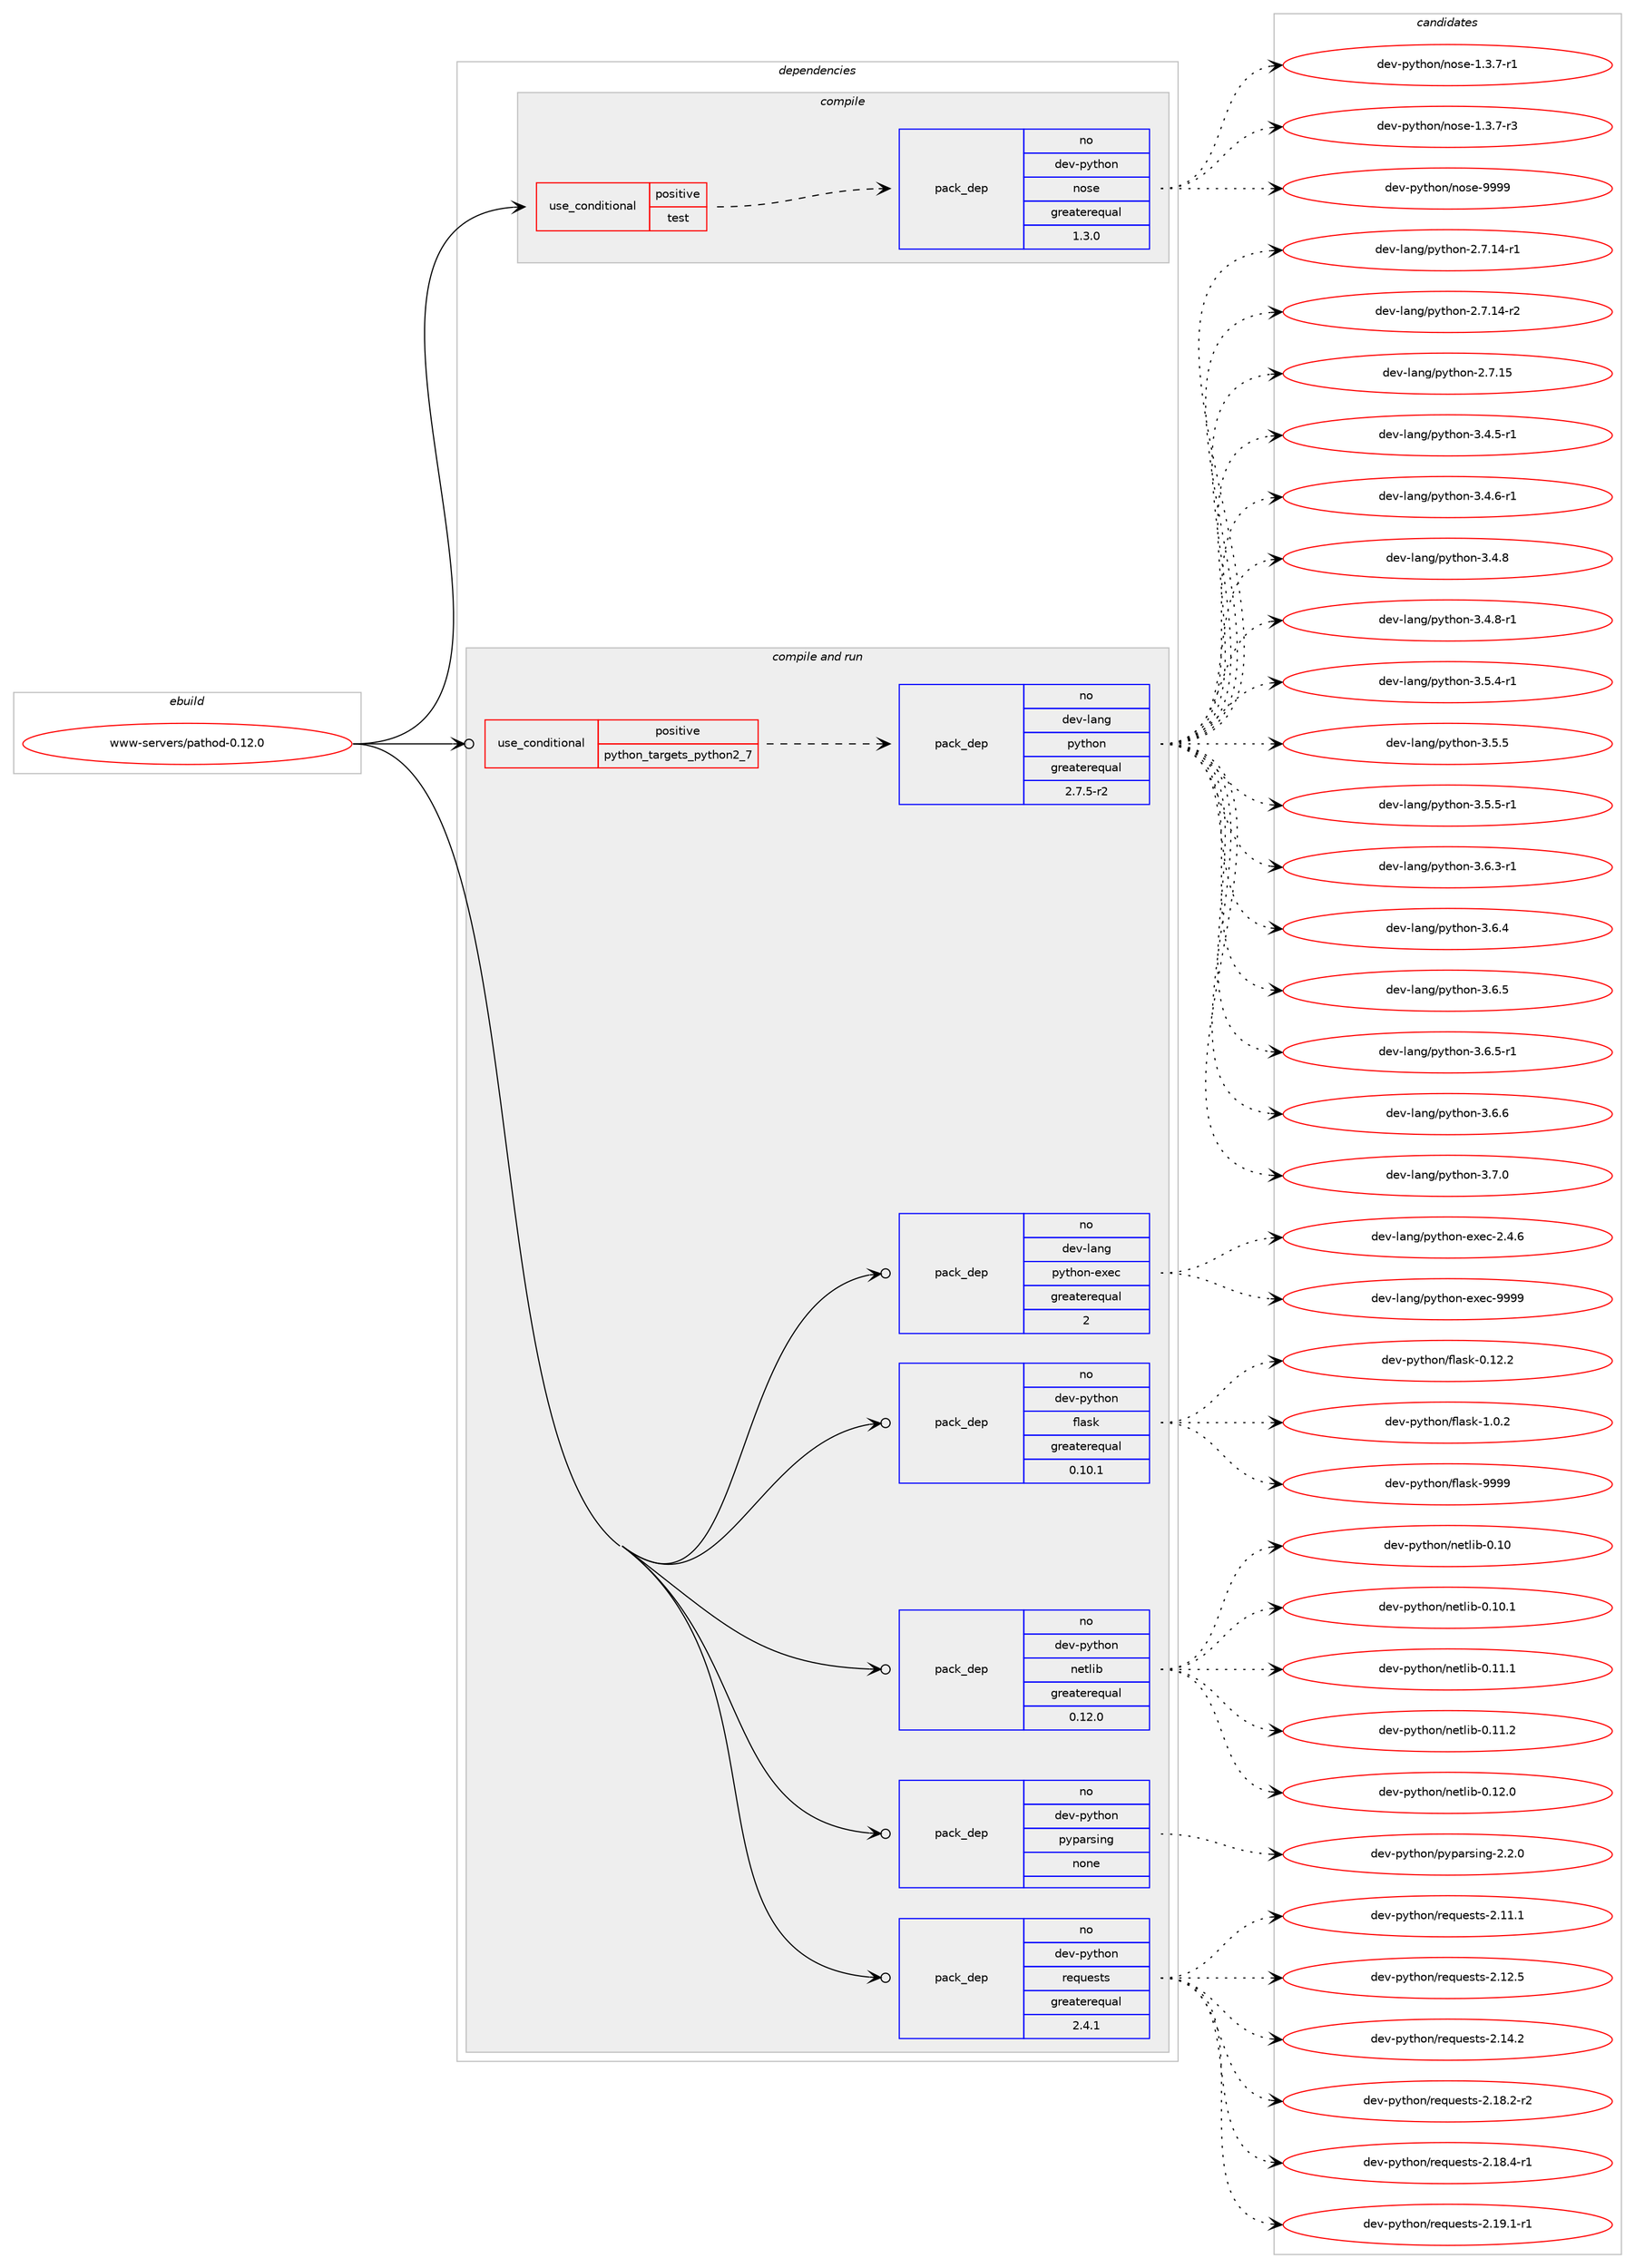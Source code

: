 digraph prolog {

# *************
# Graph options
# *************

newrank=true;
concentrate=true;
compound=true;
graph [rankdir=LR,fontname=Helvetica,fontsize=10,ranksep=1.5];#, ranksep=2.5, nodesep=0.2];
edge  [arrowhead=vee];
node  [fontname=Helvetica,fontsize=10];

# **********
# The ebuild
# **********

subgraph cluster_leftcol {
color=gray;
rank=same;
label=<<i>ebuild</i>>;
id [label="www-servers/pathod-0.12.0", color=red, width=4, href="../www-servers/pathod-0.12.0.svg"];
}

# ****************
# The dependencies
# ****************

subgraph cluster_midcol {
color=gray;
label=<<i>dependencies</i>>;
subgraph cluster_compile {
fillcolor="#eeeeee";
style=filled;
label=<<i>compile</i>>;
subgraph cond3908 {
dependency18242 [label=<<TABLE BORDER="0" CELLBORDER="1" CELLSPACING="0" CELLPADDING="4"><TR><TD ROWSPAN="3" CELLPADDING="10">use_conditional</TD></TR><TR><TD>positive</TD></TR><TR><TD>test</TD></TR></TABLE>>, shape=none, color=red];
subgraph pack13989 {
dependency18243 [label=<<TABLE BORDER="0" CELLBORDER="1" CELLSPACING="0" CELLPADDING="4" WIDTH="220"><TR><TD ROWSPAN="6" CELLPADDING="30">pack_dep</TD></TR><TR><TD WIDTH="110">no</TD></TR><TR><TD>dev-python</TD></TR><TR><TD>nose</TD></TR><TR><TD>greaterequal</TD></TR><TR><TD>1.3.0</TD></TR></TABLE>>, shape=none, color=blue];
}
dependency18242:e -> dependency18243:w [weight=20,style="dashed",arrowhead="vee"];
}
id:e -> dependency18242:w [weight=20,style="solid",arrowhead="vee"];
}
subgraph cluster_compileandrun {
fillcolor="#eeeeee";
style=filled;
label=<<i>compile and run</i>>;
subgraph cond3909 {
dependency18244 [label=<<TABLE BORDER="0" CELLBORDER="1" CELLSPACING="0" CELLPADDING="4"><TR><TD ROWSPAN="3" CELLPADDING="10">use_conditional</TD></TR><TR><TD>positive</TD></TR><TR><TD>python_targets_python2_7</TD></TR></TABLE>>, shape=none, color=red];
subgraph pack13990 {
dependency18245 [label=<<TABLE BORDER="0" CELLBORDER="1" CELLSPACING="0" CELLPADDING="4" WIDTH="220"><TR><TD ROWSPAN="6" CELLPADDING="30">pack_dep</TD></TR><TR><TD WIDTH="110">no</TD></TR><TR><TD>dev-lang</TD></TR><TR><TD>python</TD></TR><TR><TD>greaterequal</TD></TR><TR><TD>2.7.5-r2</TD></TR></TABLE>>, shape=none, color=blue];
}
dependency18244:e -> dependency18245:w [weight=20,style="dashed",arrowhead="vee"];
}
id:e -> dependency18244:w [weight=20,style="solid",arrowhead="odotvee"];
subgraph pack13991 {
dependency18246 [label=<<TABLE BORDER="0" CELLBORDER="1" CELLSPACING="0" CELLPADDING="4" WIDTH="220"><TR><TD ROWSPAN="6" CELLPADDING="30">pack_dep</TD></TR><TR><TD WIDTH="110">no</TD></TR><TR><TD>dev-lang</TD></TR><TR><TD>python-exec</TD></TR><TR><TD>greaterequal</TD></TR><TR><TD>2</TD></TR></TABLE>>, shape=none, color=blue];
}
id:e -> dependency18246:w [weight=20,style="solid",arrowhead="odotvee"];
subgraph pack13992 {
dependency18247 [label=<<TABLE BORDER="0" CELLBORDER="1" CELLSPACING="0" CELLPADDING="4" WIDTH="220"><TR><TD ROWSPAN="6" CELLPADDING="30">pack_dep</TD></TR><TR><TD WIDTH="110">no</TD></TR><TR><TD>dev-python</TD></TR><TR><TD>flask</TD></TR><TR><TD>greaterequal</TD></TR><TR><TD>0.10.1</TD></TR></TABLE>>, shape=none, color=blue];
}
id:e -> dependency18247:w [weight=20,style="solid",arrowhead="odotvee"];
subgraph pack13993 {
dependency18248 [label=<<TABLE BORDER="0" CELLBORDER="1" CELLSPACING="0" CELLPADDING="4" WIDTH="220"><TR><TD ROWSPAN="6" CELLPADDING="30">pack_dep</TD></TR><TR><TD WIDTH="110">no</TD></TR><TR><TD>dev-python</TD></TR><TR><TD>netlib</TD></TR><TR><TD>greaterequal</TD></TR><TR><TD>0.12.0</TD></TR></TABLE>>, shape=none, color=blue];
}
id:e -> dependency18248:w [weight=20,style="solid",arrowhead="odotvee"];
subgraph pack13994 {
dependency18249 [label=<<TABLE BORDER="0" CELLBORDER="1" CELLSPACING="0" CELLPADDING="4" WIDTH="220"><TR><TD ROWSPAN="6" CELLPADDING="30">pack_dep</TD></TR><TR><TD WIDTH="110">no</TD></TR><TR><TD>dev-python</TD></TR><TR><TD>pyparsing</TD></TR><TR><TD>none</TD></TR><TR><TD></TD></TR></TABLE>>, shape=none, color=blue];
}
id:e -> dependency18249:w [weight=20,style="solid",arrowhead="odotvee"];
subgraph pack13995 {
dependency18250 [label=<<TABLE BORDER="0" CELLBORDER="1" CELLSPACING="0" CELLPADDING="4" WIDTH="220"><TR><TD ROWSPAN="6" CELLPADDING="30">pack_dep</TD></TR><TR><TD WIDTH="110">no</TD></TR><TR><TD>dev-python</TD></TR><TR><TD>requests</TD></TR><TR><TD>greaterequal</TD></TR><TR><TD>2.4.1</TD></TR></TABLE>>, shape=none, color=blue];
}
id:e -> dependency18250:w [weight=20,style="solid",arrowhead="odotvee"];
}
subgraph cluster_run {
fillcolor="#eeeeee";
style=filled;
label=<<i>run</i>>;
}
}

# **************
# The candidates
# **************

subgraph cluster_choices {
rank=same;
color=gray;
label=<<i>candidates</i>>;

subgraph choice13989 {
color=black;
nodesep=1;
choice10010111845112121116104111110471101111151014549465146554511449 [label="dev-python/nose-1.3.7-r1", color=red, width=4,href="../dev-python/nose-1.3.7-r1.svg"];
choice10010111845112121116104111110471101111151014549465146554511451 [label="dev-python/nose-1.3.7-r3", color=red, width=4,href="../dev-python/nose-1.3.7-r3.svg"];
choice10010111845112121116104111110471101111151014557575757 [label="dev-python/nose-9999", color=red, width=4,href="../dev-python/nose-9999.svg"];
dependency18243:e -> choice10010111845112121116104111110471101111151014549465146554511449:w [style=dotted,weight="100"];
dependency18243:e -> choice10010111845112121116104111110471101111151014549465146554511451:w [style=dotted,weight="100"];
dependency18243:e -> choice10010111845112121116104111110471101111151014557575757:w [style=dotted,weight="100"];
}
subgraph choice13990 {
color=black;
nodesep=1;
choice100101118451089711010347112121116104111110455046554649524511449 [label="dev-lang/python-2.7.14-r1", color=red, width=4,href="../dev-lang/python-2.7.14-r1.svg"];
choice100101118451089711010347112121116104111110455046554649524511450 [label="dev-lang/python-2.7.14-r2", color=red, width=4,href="../dev-lang/python-2.7.14-r2.svg"];
choice10010111845108971101034711212111610411111045504655464953 [label="dev-lang/python-2.7.15", color=red, width=4,href="../dev-lang/python-2.7.15.svg"];
choice1001011184510897110103471121211161041111104551465246534511449 [label="dev-lang/python-3.4.5-r1", color=red, width=4,href="../dev-lang/python-3.4.5-r1.svg"];
choice1001011184510897110103471121211161041111104551465246544511449 [label="dev-lang/python-3.4.6-r1", color=red, width=4,href="../dev-lang/python-3.4.6-r1.svg"];
choice100101118451089711010347112121116104111110455146524656 [label="dev-lang/python-3.4.8", color=red, width=4,href="../dev-lang/python-3.4.8.svg"];
choice1001011184510897110103471121211161041111104551465246564511449 [label="dev-lang/python-3.4.8-r1", color=red, width=4,href="../dev-lang/python-3.4.8-r1.svg"];
choice1001011184510897110103471121211161041111104551465346524511449 [label="dev-lang/python-3.5.4-r1", color=red, width=4,href="../dev-lang/python-3.5.4-r1.svg"];
choice100101118451089711010347112121116104111110455146534653 [label="dev-lang/python-3.5.5", color=red, width=4,href="../dev-lang/python-3.5.5.svg"];
choice1001011184510897110103471121211161041111104551465346534511449 [label="dev-lang/python-3.5.5-r1", color=red, width=4,href="../dev-lang/python-3.5.5-r1.svg"];
choice1001011184510897110103471121211161041111104551465446514511449 [label="dev-lang/python-3.6.3-r1", color=red, width=4,href="../dev-lang/python-3.6.3-r1.svg"];
choice100101118451089711010347112121116104111110455146544652 [label="dev-lang/python-3.6.4", color=red, width=4,href="../dev-lang/python-3.6.4.svg"];
choice100101118451089711010347112121116104111110455146544653 [label="dev-lang/python-3.6.5", color=red, width=4,href="../dev-lang/python-3.6.5.svg"];
choice1001011184510897110103471121211161041111104551465446534511449 [label="dev-lang/python-3.6.5-r1", color=red, width=4,href="../dev-lang/python-3.6.5-r1.svg"];
choice100101118451089711010347112121116104111110455146544654 [label="dev-lang/python-3.6.6", color=red, width=4,href="../dev-lang/python-3.6.6.svg"];
choice100101118451089711010347112121116104111110455146554648 [label="dev-lang/python-3.7.0", color=red, width=4,href="../dev-lang/python-3.7.0.svg"];
dependency18245:e -> choice100101118451089711010347112121116104111110455046554649524511449:w [style=dotted,weight="100"];
dependency18245:e -> choice100101118451089711010347112121116104111110455046554649524511450:w [style=dotted,weight="100"];
dependency18245:e -> choice10010111845108971101034711212111610411111045504655464953:w [style=dotted,weight="100"];
dependency18245:e -> choice1001011184510897110103471121211161041111104551465246534511449:w [style=dotted,weight="100"];
dependency18245:e -> choice1001011184510897110103471121211161041111104551465246544511449:w [style=dotted,weight="100"];
dependency18245:e -> choice100101118451089711010347112121116104111110455146524656:w [style=dotted,weight="100"];
dependency18245:e -> choice1001011184510897110103471121211161041111104551465246564511449:w [style=dotted,weight="100"];
dependency18245:e -> choice1001011184510897110103471121211161041111104551465346524511449:w [style=dotted,weight="100"];
dependency18245:e -> choice100101118451089711010347112121116104111110455146534653:w [style=dotted,weight="100"];
dependency18245:e -> choice1001011184510897110103471121211161041111104551465346534511449:w [style=dotted,weight="100"];
dependency18245:e -> choice1001011184510897110103471121211161041111104551465446514511449:w [style=dotted,weight="100"];
dependency18245:e -> choice100101118451089711010347112121116104111110455146544652:w [style=dotted,weight="100"];
dependency18245:e -> choice100101118451089711010347112121116104111110455146544653:w [style=dotted,weight="100"];
dependency18245:e -> choice1001011184510897110103471121211161041111104551465446534511449:w [style=dotted,weight="100"];
dependency18245:e -> choice100101118451089711010347112121116104111110455146544654:w [style=dotted,weight="100"];
dependency18245:e -> choice100101118451089711010347112121116104111110455146554648:w [style=dotted,weight="100"];
}
subgraph choice13991 {
color=black;
nodesep=1;
choice1001011184510897110103471121211161041111104510112010199455046524654 [label="dev-lang/python-exec-2.4.6", color=red, width=4,href="../dev-lang/python-exec-2.4.6.svg"];
choice10010111845108971101034711212111610411111045101120101994557575757 [label="dev-lang/python-exec-9999", color=red, width=4,href="../dev-lang/python-exec-9999.svg"];
dependency18246:e -> choice1001011184510897110103471121211161041111104510112010199455046524654:w [style=dotted,weight="100"];
dependency18246:e -> choice10010111845108971101034711212111610411111045101120101994557575757:w [style=dotted,weight="100"];
}
subgraph choice13992 {
color=black;
nodesep=1;
choice10010111845112121116104111110471021089711510745484649504650 [label="dev-python/flask-0.12.2", color=red, width=4,href="../dev-python/flask-0.12.2.svg"];
choice100101118451121211161041111104710210897115107454946484650 [label="dev-python/flask-1.0.2", color=red, width=4,href="../dev-python/flask-1.0.2.svg"];
choice1001011184511212111610411111047102108971151074557575757 [label="dev-python/flask-9999", color=red, width=4,href="../dev-python/flask-9999.svg"];
dependency18247:e -> choice10010111845112121116104111110471021089711510745484649504650:w [style=dotted,weight="100"];
dependency18247:e -> choice100101118451121211161041111104710210897115107454946484650:w [style=dotted,weight="100"];
dependency18247:e -> choice1001011184511212111610411111047102108971151074557575757:w [style=dotted,weight="100"];
}
subgraph choice13993 {
color=black;
nodesep=1;
choice1001011184511212111610411111047110101116108105984548464948 [label="dev-python/netlib-0.10", color=red, width=4,href="../dev-python/netlib-0.10.svg"];
choice10010111845112121116104111110471101011161081059845484649484649 [label="dev-python/netlib-0.10.1", color=red, width=4,href="../dev-python/netlib-0.10.1.svg"];
choice10010111845112121116104111110471101011161081059845484649494649 [label="dev-python/netlib-0.11.1", color=red, width=4,href="../dev-python/netlib-0.11.1.svg"];
choice10010111845112121116104111110471101011161081059845484649494650 [label="dev-python/netlib-0.11.2", color=red, width=4,href="../dev-python/netlib-0.11.2.svg"];
choice10010111845112121116104111110471101011161081059845484649504648 [label="dev-python/netlib-0.12.0", color=red, width=4,href="../dev-python/netlib-0.12.0.svg"];
dependency18248:e -> choice1001011184511212111610411111047110101116108105984548464948:w [style=dotted,weight="100"];
dependency18248:e -> choice10010111845112121116104111110471101011161081059845484649484649:w [style=dotted,weight="100"];
dependency18248:e -> choice10010111845112121116104111110471101011161081059845484649494649:w [style=dotted,weight="100"];
dependency18248:e -> choice10010111845112121116104111110471101011161081059845484649494650:w [style=dotted,weight="100"];
dependency18248:e -> choice10010111845112121116104111110471101011161081059845484649504648:w [style=dotted,weight="100"];
}
subgraph choice13994 {
color=black;
nodesep=1;
choice100101118451121211161041111104711212111297114115105110103455046504648 [label="dev-python/pyparsing-2.2.0", color=red, width=4,href="../dev-python/pyparsing-2.2.0.svg"];
dependency18249:e -> choice100101118451121211161041111104711212111297114115105110103455046504648:w [style=dotted,weight="100"];
}
subgraph choice13995 {
color=black;
nodesep=1;
choice100101118451121211161041111104711410111311710111511611545504649494649 [label="dev-python/requests-2.11.1", color=red, width=4,href="../dev-python/requests-2.11.1.svg"];
choice100101118451121211161041111104711410111311710111511611545504649504653 [label="dev-python/requests-2.12.5", color=red, width=4,href="../dev-python/requests-2.12.5.svg"];
choice100101118451121211161041111104711410111311710111511611545504649524650 [label="dev-python/requests-2.14.2", color=red, width=4,href="../dev-python/requests-2.14.2.svg"];
choice1001011184511212111610411111047114101113117101115116115455046495646504511450 [label="dev-python/requests-2.18.2-r2", color=red, width=4,href="../dev-python/requests-2.18.2-r2.svg"];
choice1001011184511212111610411111047114101113117101115116115455046495646524511449 [label="dev-python/requests-2.18.4-r1", color=red, width=4,href="../dev-python/requests-2.18.4-r1.svg"];
choice1001011184511212111610411111047114101113117101115116115455046495746494511449 [label="dev-python/requests-2.19.1-r1", color=red, width=4,href="../dev-python/requests-2.19.1-r1.svg"];
dependency18250:e -> choice100101118451121211161041111104711410111311710111511611545504649494649:w [style=dotted,weight="100"];
dependency18250:e -> choice100101118451121211161041111104711410111311710111511611545504649504653:w [style=dotted,weight="100"];
dependency18250:e -> choice100101118451121211161041111104711410111311710111511611545504649524650:w [style=dotted,weight="100"];
dependency18250:e -> choice1001011184511212111610411111047114101113117101115116115455046495646504511450:w [style=dotted,weight="100"];
dependency18250:e -> choice1001011184511212111610411111047114101113117101115116115455046495646524511449:w [style=dotted,weight="100"];
dependency18250:e -> choice1001011184511212111610411111047114101113117101115116115455046495746494511449:w [style=dotted,weight="100"];
}
}

}
